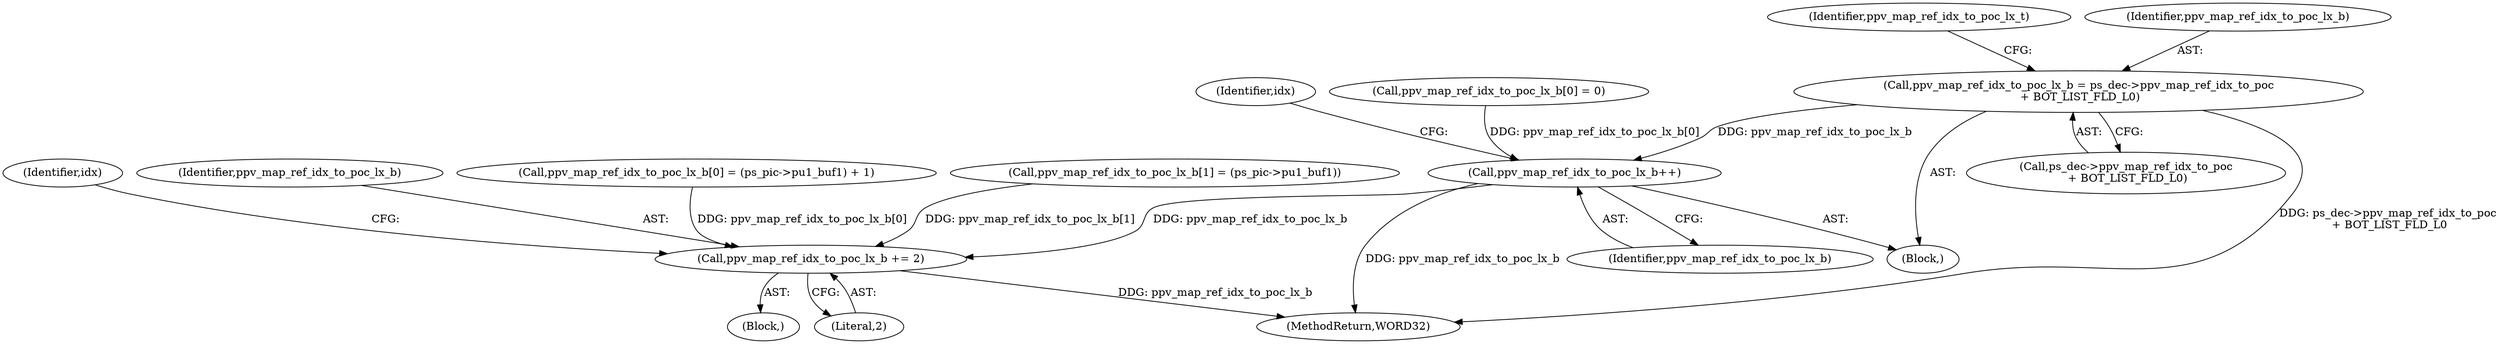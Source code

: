 digraph "0_Android_943323f1d9d3dd5c2634deb26cbe72343ca6b3db_2@integer" {
"1000494" [label="(Call,ppv_map_ref_idx_to_poc_lx_b = ps_dec->ppv_map_ref_idx_to_poc\n + BOT_LIST_FLD_L0)"];
"1000513" [label="(Call,ppv_map_ref_idx_to_poc_lx_b++)"];
"1000576" [label="(Call,ppv_map_ref_idx_to_poc_lx_b += 2)"];
"1000496" [label="(Call,ps_dec->ppv_map_ref_idx_to_poc\n + BOT_LIST_FLD_L0)"];
"1000548" [label="(Call,ppv_map_ref_idx_to_poc_lx_b[1] = (ps_pic->pu1_buf1))"];
"1001036" [label="(MethodReturn,WORD32)"];
"1000576" [label="(Call,ppv_map_ref_idx_to_poc_lx_b += 2)"];
"1000530" [label="(Identifier,idx)"];
"1000508" [label="(Call,ppv_map_ref_idx_to_poc_lx_b[0] = 0)"];
"1000494" [label="(Call,ppv_map_ref_idx_to_poc_lx_b = ps_dec->ppv_map_ref_idx_to_poc\n + BOT_LIST_FLD_L0)"];
"1000503" [label="(Identifier,ppv_map_ref_idx_to_poc_lx_t)"];
"1000495" [label="(Identifier,ppv_map_ref_idx_to_poc_lx_b)"];
"1000513" [label="(Call,ppv_map_ref_idx_to_poc_lx_b++)"];
"1000577" [label="(Identifier,ppv_map_ref_idx_to_poc_lx_b)"];
"1000555" [label="(Call,ppv_map_ref_idx_to_poc_lx_b[0] = (ps_pic->pu1_buf1) + 1)"];
"1000516" [label="(Identifier,idx)"];
"1000514" [label="(Identifier,ppv_map_ref_idx_to_poc_lx_b)"];
"1000578" [label="(Literal,2)"];
"1000482" [label="(Block,)"];
"1000531" [label="(Block,)"];
"1000494" -> "1000482"  [label="AST: "];
"1000494" -> "1000496"  [label="CFG: "];
"1000495" -> "1000494"  [label="AST: "];
"1000496" -> "1000494"  [label="AST: "];
"1000503" -> "1000494"  [label="CFG: "];
"1000494" -> "1001036"  [label="DDG: ps_dec->ppv_map_ref_idx_to_poc\n + BOT_LIST_FLD_L0"];
"1000494" -> "1000513"  [label="DDG: ppv_map_ref_idx_to_poc_lx_b"];
"1000513" -> "1000482"  [label="AST: "];
"1000513" -> "1000514"  [label="CFG: "];
"1000514" -> "1000513"  [label="AST: "];
"1000516" -> "1000513"  [label="CFG: "];
"1000513" -> "1001036"  [label="DDG: ppv_map_ref_idx_to_poc_lx_b"];
"1000508" -> "1000513"  [label="DDG: ppv_map_ref_idx_to_poc_lx_b[0]"];
"1000513" -> "1000576"  [label="DDG: ppv_map_ref_idx_to_poc_lx_b"];
"1000576" -> "1000531"  [label="AST: "];
"1000576" -> "1000578"  [label="CFG: "];
"1000577" -> "1000576"  [label="AST: "];
"1000578" -> "1000576"  [label="AST: "];
"1000530" -> "1000576"  [label="CFG: "];
"1000576" -> "1001036"  [label="DDG: ppv_map_ref_idx_to_poc_lx_b"];
"1000555" -> "1000576"  [label="DDG: ppv_map_ref_idx_to_poc_lx_b[0]"];
"1000548" -> "1000576"  [label="DDG: ppv_map_ref_idx_to_poc_lx_b[1]"];
}
